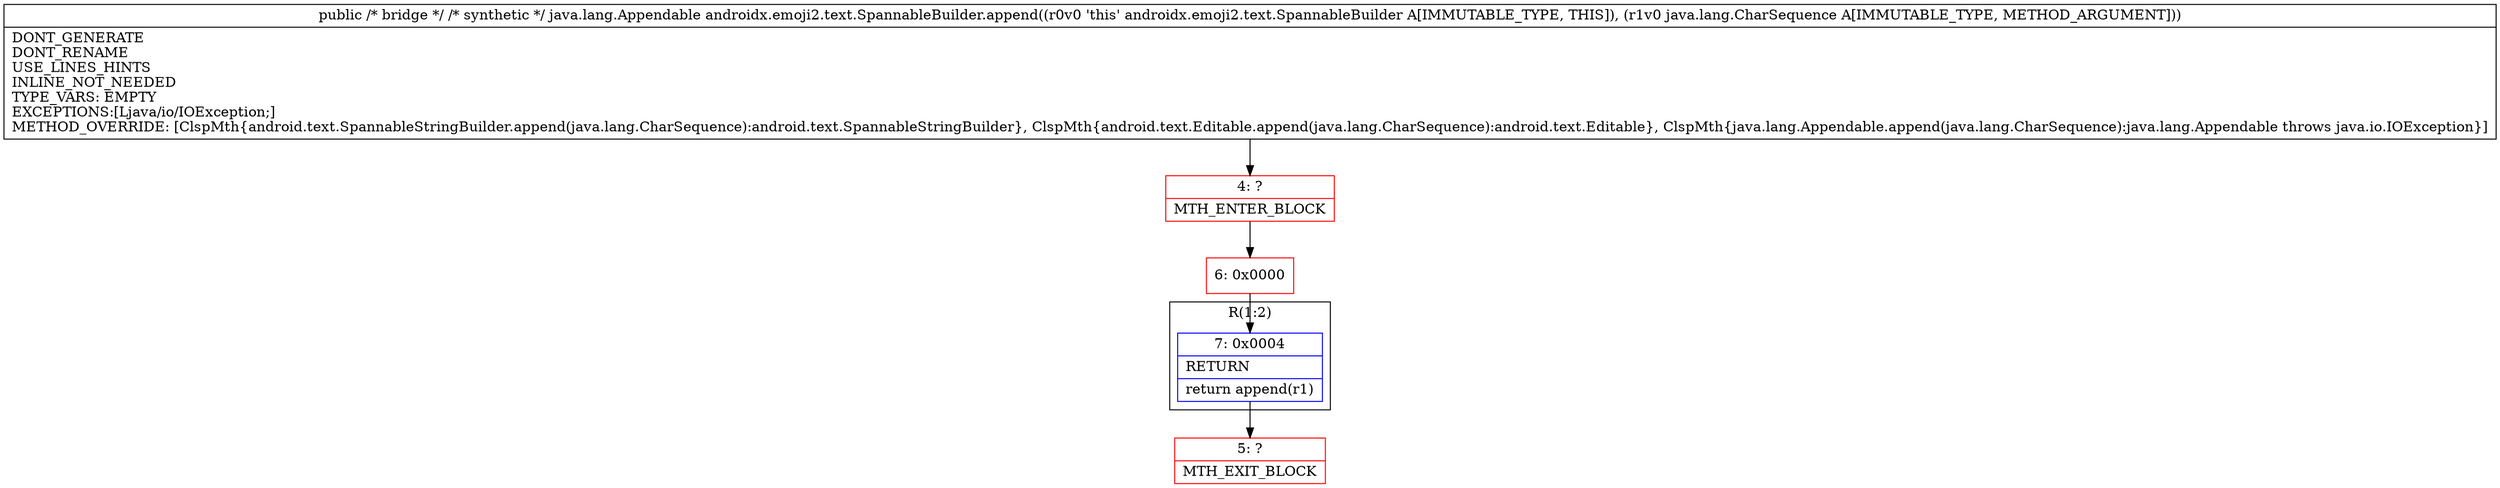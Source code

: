 digraph "CFG forandroidx.emoji2.text.SpannableBuilder.append(Ljava\/lang\/CharSequence;)Ljava\/lang\/Appendable;" {
subgraph cluster_Region_1677470666 {
label = "R(1:2)";
node [shape=record,color=blue];
Node_7 [shape=record,label="{7\:\ 0x0004|RETURN\l|return append(r1)\l}"];
}
Node_4 [shape=record,color=red,label="{4\:\ ?|MTH_ENTER_BLOCK\l}"];
Node_6 [shape=record,color=red,label="{6\:\ 0x0000}"];
Node_5 [shape=record,color=red,label="{5\:\ ?|MTH_EXIT_BLOCK\l}"];
MethodNode[shape=record,label="{public \/* bridge *\/ \/* synthetic *\/ java.lang.Appendable androidx.emoji2.text.SpannableBuilder.append((r0v0 'this' androidx.emoji2.text.SpannableBuilder A[IMMUTABLE_TYPE, THIS]), (r1v0 java.lang.CharSequence A[IMMUTABLE_TYPE, METHOD_ARGUMENT]))  | DONT_GENERATE\lDONT_RENAME\lUSE_LINES_HINTS\lINLINE_NOT_NEEDED\lTYPE_VARS: EMPTY\lEXCEPTIONS:[Ljava\/io\/IOException;]\lMETHOD_OVERRIDE: [ClspMth\{android.text.SpannableStringBuilder.append(java.lang.CharSequence):android.text.SpannableStringBuilder\}, ClspMth\{android.text.Editable.append(java.lang.CharSequence):android.text.Editable\}, ClspMth\{java.lang.Appendable.append(java.lang.CharSequence):java.lang.Appendable throws java.io.IOException\}]\l}"];
MethodNode -> Node_4;Node_7 -> Node_5;
Node_4 -> Node_6;
Node_6 -> Node_7;
}

